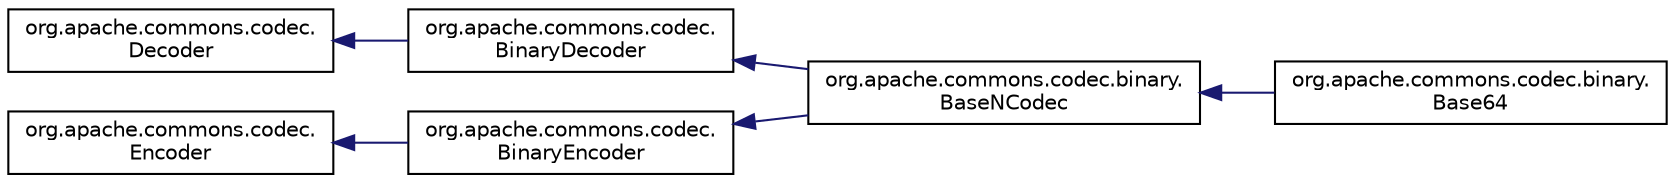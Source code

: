 digraph "Graphical Class Hierarchy"
{
  edge [fontname="Helvetica",fontsize="10",labelfontname="Helvetica",labelfontsize="10"];
  node [fontname="Helvetica",fontsize="10",shape=record];
  rankdir="LR";
  Node1 [label="org.apache.commons.codec.\lDecoder",height=0.2,width=0.4,color="black", fillcolor="white", style="filled",URL="$interfaceorg_1_1apache_1_1commons_1_1codec_1_1Decoder.html"];
  Node1 -> Node2 [dir="back",color="midnightblue",fontsize="10",style="solid",fontname="Helvetica"];
  Node2 [label="org.apache.commons.codec.\lBinaryDecoder",height=0.2,width=0.4,color="black", fillcolor="white", style="filled",URL="$interfaceorg_1_1apache_1_1commons_1_1codec_1_1BinaryDecoder.html"];
  Node2 -> Node3 [dir="back",color="midnightblue",fontsize="10",style="solid",fontname="Helvetica"];
  Node3 [label="org.apache.commons.codec.binary.\lBaseNCodec",height=0.2,width=0.4,color="black", fillcolor="white", style="filled",URL="$classorg_1_1apache_1_1commons_1_1codec_1_1binary_1_1BaseNCodec.html"];
  Node3 -> Node4 [dir="back",color="midnightblue",fontsize="10",style="solid",fontname="Helvetica"];
  Node4 [label="org.apache.commons.codec.binary.\lBase64",height=0.2,width=0.4,color="black", fillcolor="white", style="filled",URL="$classorg_1_1apache_1_1commons_1_1codec_1_1binary_1_1Base64.html"];
  Node5 [label="org.apache.commons.codec.\lEncoder",height=0.2,width=0.4,color="black", fillcolor="white", style="filled",URL="$interfaceorg_1_1apache_1_1commons_1_1codec_1_1Encoder.html"];
  Node5 -> Node6 [dir="back",color="midnightblue",fontsize="10",style="solid",fontname="Helvetica"];
  Node6 [label="org.apache.commons.codec.\lBinaryEncoder",height=0.2,width=0.4,color="black", fillcolor="white", style="filled",URL="$interfaceorg_1_1apache_1_1commons_1_1codec_1_1BinaryEncoder.html"];
  Node6 -> Node3 [dir="back",color="midnightblue",fontsize="10",style="solid",fontname="Helvetica"];
}
